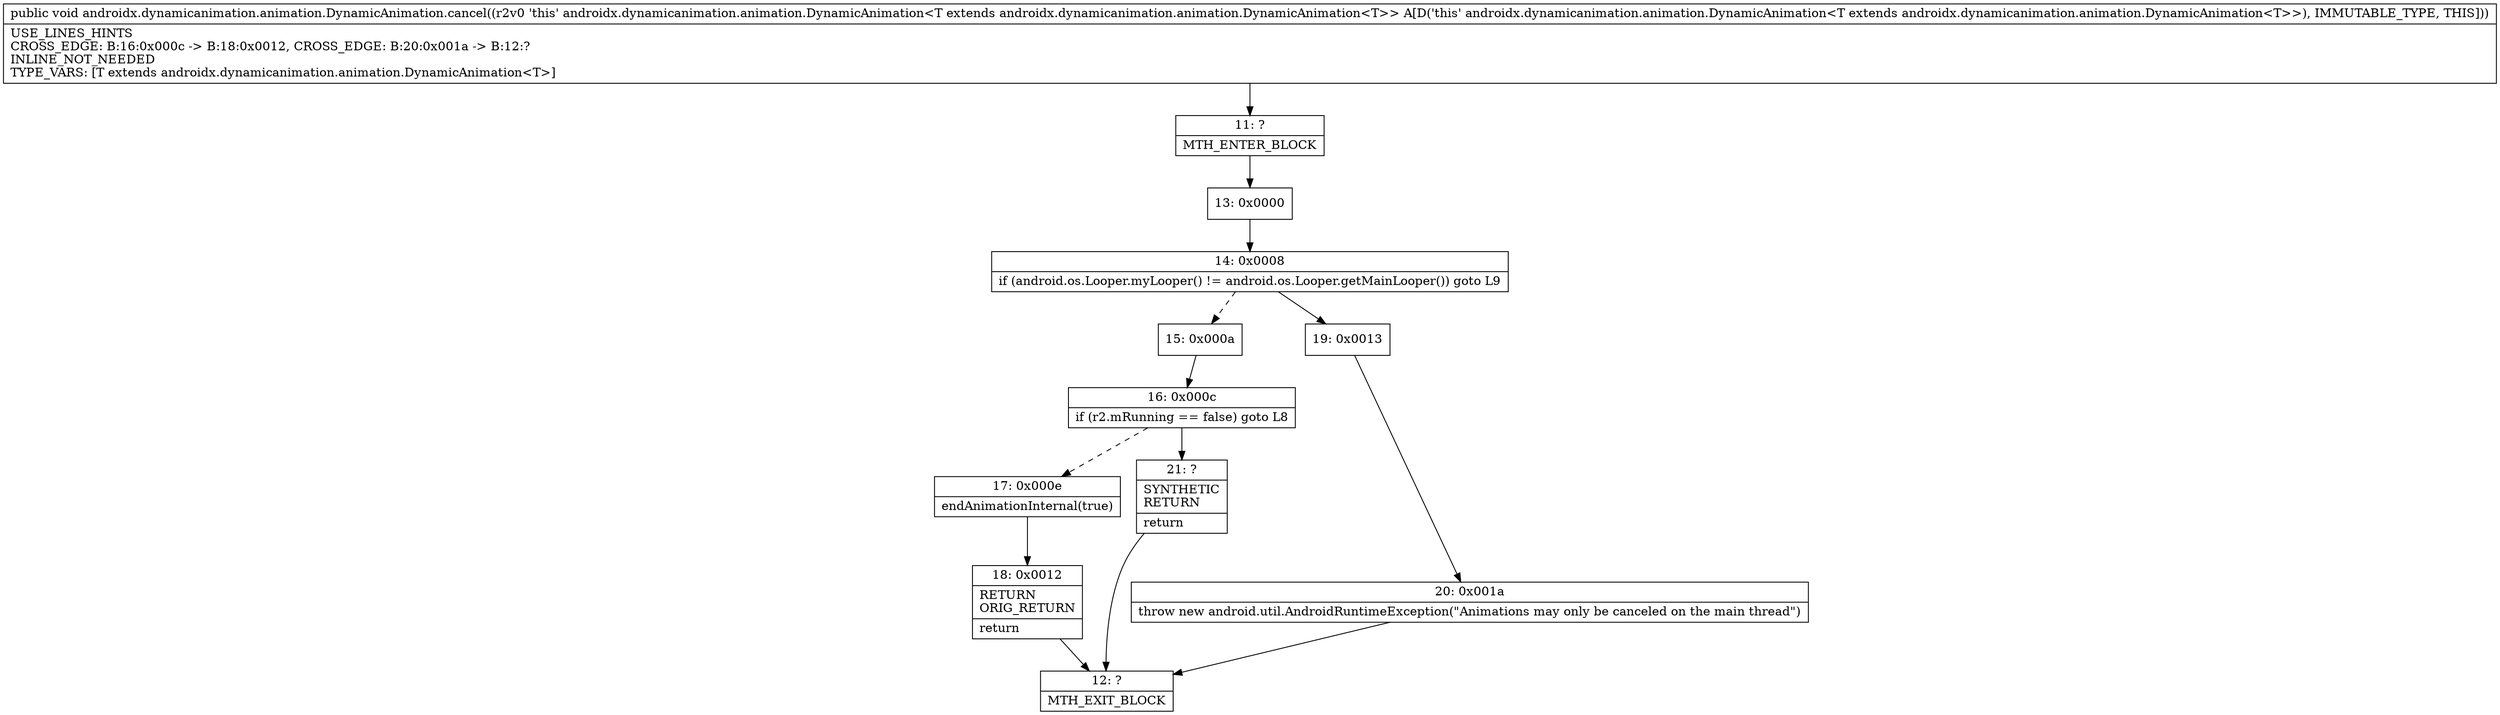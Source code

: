 digraph "CFG forandroidx.dynamicanimation.animation.DynamicAnimation.cancel()V" {
Node_11 [shape=record,label="{11\:\ ?|MTH_ENTER_BLOCK\l}"];
Node_13 [shape=record,label="{13\:\ 0x0000}"];
Node_14 [shape=record,label="{14\:\ 0x0008|if (android.os.Looper.myLooper() != android.os.Looper.getMainLooper()) goto L9\l}"];
Node_15 [shape=record,label="{15\:\ 0x000a}"];
Node_16 [shape=record,label="{16\:\ 0x000c|if (r2.mRunning == false) goto L8\l}"];
Node_17 [shape=record,label="{17\:\ 0x000e|endAnimationInternal(true)\l}"];
Node_18 [shape=record,label="{18\:\ 0x0012|RETURN\lORIG_RETURN\l|return\l}"];
Node_12 [shape=record,label="{12\:\ ?|MTH_EXIT_BLOCK\l}"];
Node_21 [shape=record,label="{21\:\ ?|SYNTHETIC\lRETURN\l|return\l}"];
Node_19 [shape=record,label="{19\:\ 0x0013}"];
Node_20 [shape=record,label="{20\:\ 0x001a|throw new android.util.AndroidRuntimeException(\"Animations may only be canceled on the main thread\")\l}"];
MethodNode[shape=record,label="{public void androidx.dynamicanimation.animation.DynamicAnimation.cancel((r2v0 'this' androidx.dynamicanimation.animation.DynamicAnimation\<T extends androidx.dynamicanimation.animation.DynamicAnimation\<T\>\> A[D('this' androidx.dynamicanimation.animation.DynamicAnimation\<T extends androidx.dynamicanimation.animation.DynamicAnimation\<T\>\>), IMMUTABLE_TYPE, THIS]))  | USE_LINES_HINTS\lCROSS_EDGE: B:16:0x000c \-\> B:18:0x0012, CROSS_EDGE: B:20:0x001a \-\> B:12:?\lINLINE_NOT_NEEDED\lTYPE_VARS: [T extends androidx.dynamicanimation.animation.DynamicAnimation\<T\>]\l}"];
MethodNode -> Node_11;Node_11 -> Node_13;
Node_13 -> Node_14;
Node_14 -> Node_15[style=dashed];
Node_14 -> Node_19;
Node_15 -> Node_16;
Node_16 -> Node_17[style=dashed];
Node_16 -> Node_21;
Node_17 -> Node_18;
Node_18 -> Node_12;
Node_21 -> Node_12;
Node_19 -> Node_20;
Node_20 -> Node_12;
}

